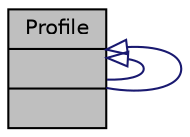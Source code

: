 digraph "Profile"
{
 // LATEX_PDF_SIZE
  bgcolor="transparent";
  edge [fontname="Helvetica",fontsize="10",labelfontname="Helvetica",labelfontsize="10"];
  node [fontname="Helvetica",fontsize="10",shape=record];
  Node1 [label="{Profile\n||}",height=0.2,width=0.4,color="black", fillcolor="grey75", style="filled", fontcolor="black",tooltip="Datos del perfil del usuario."];
  Node1 -> Node1 [dir="back",color="midnightblue",fontsize="10",style="solid",arrowtail="onormal",fontname="Helvetica"];
  Node1 -> Node1 [dir="back",color="midnightblue",fontsize="10",style="solid",arrowtail="onormal",fontname="Helvetica"];
}
